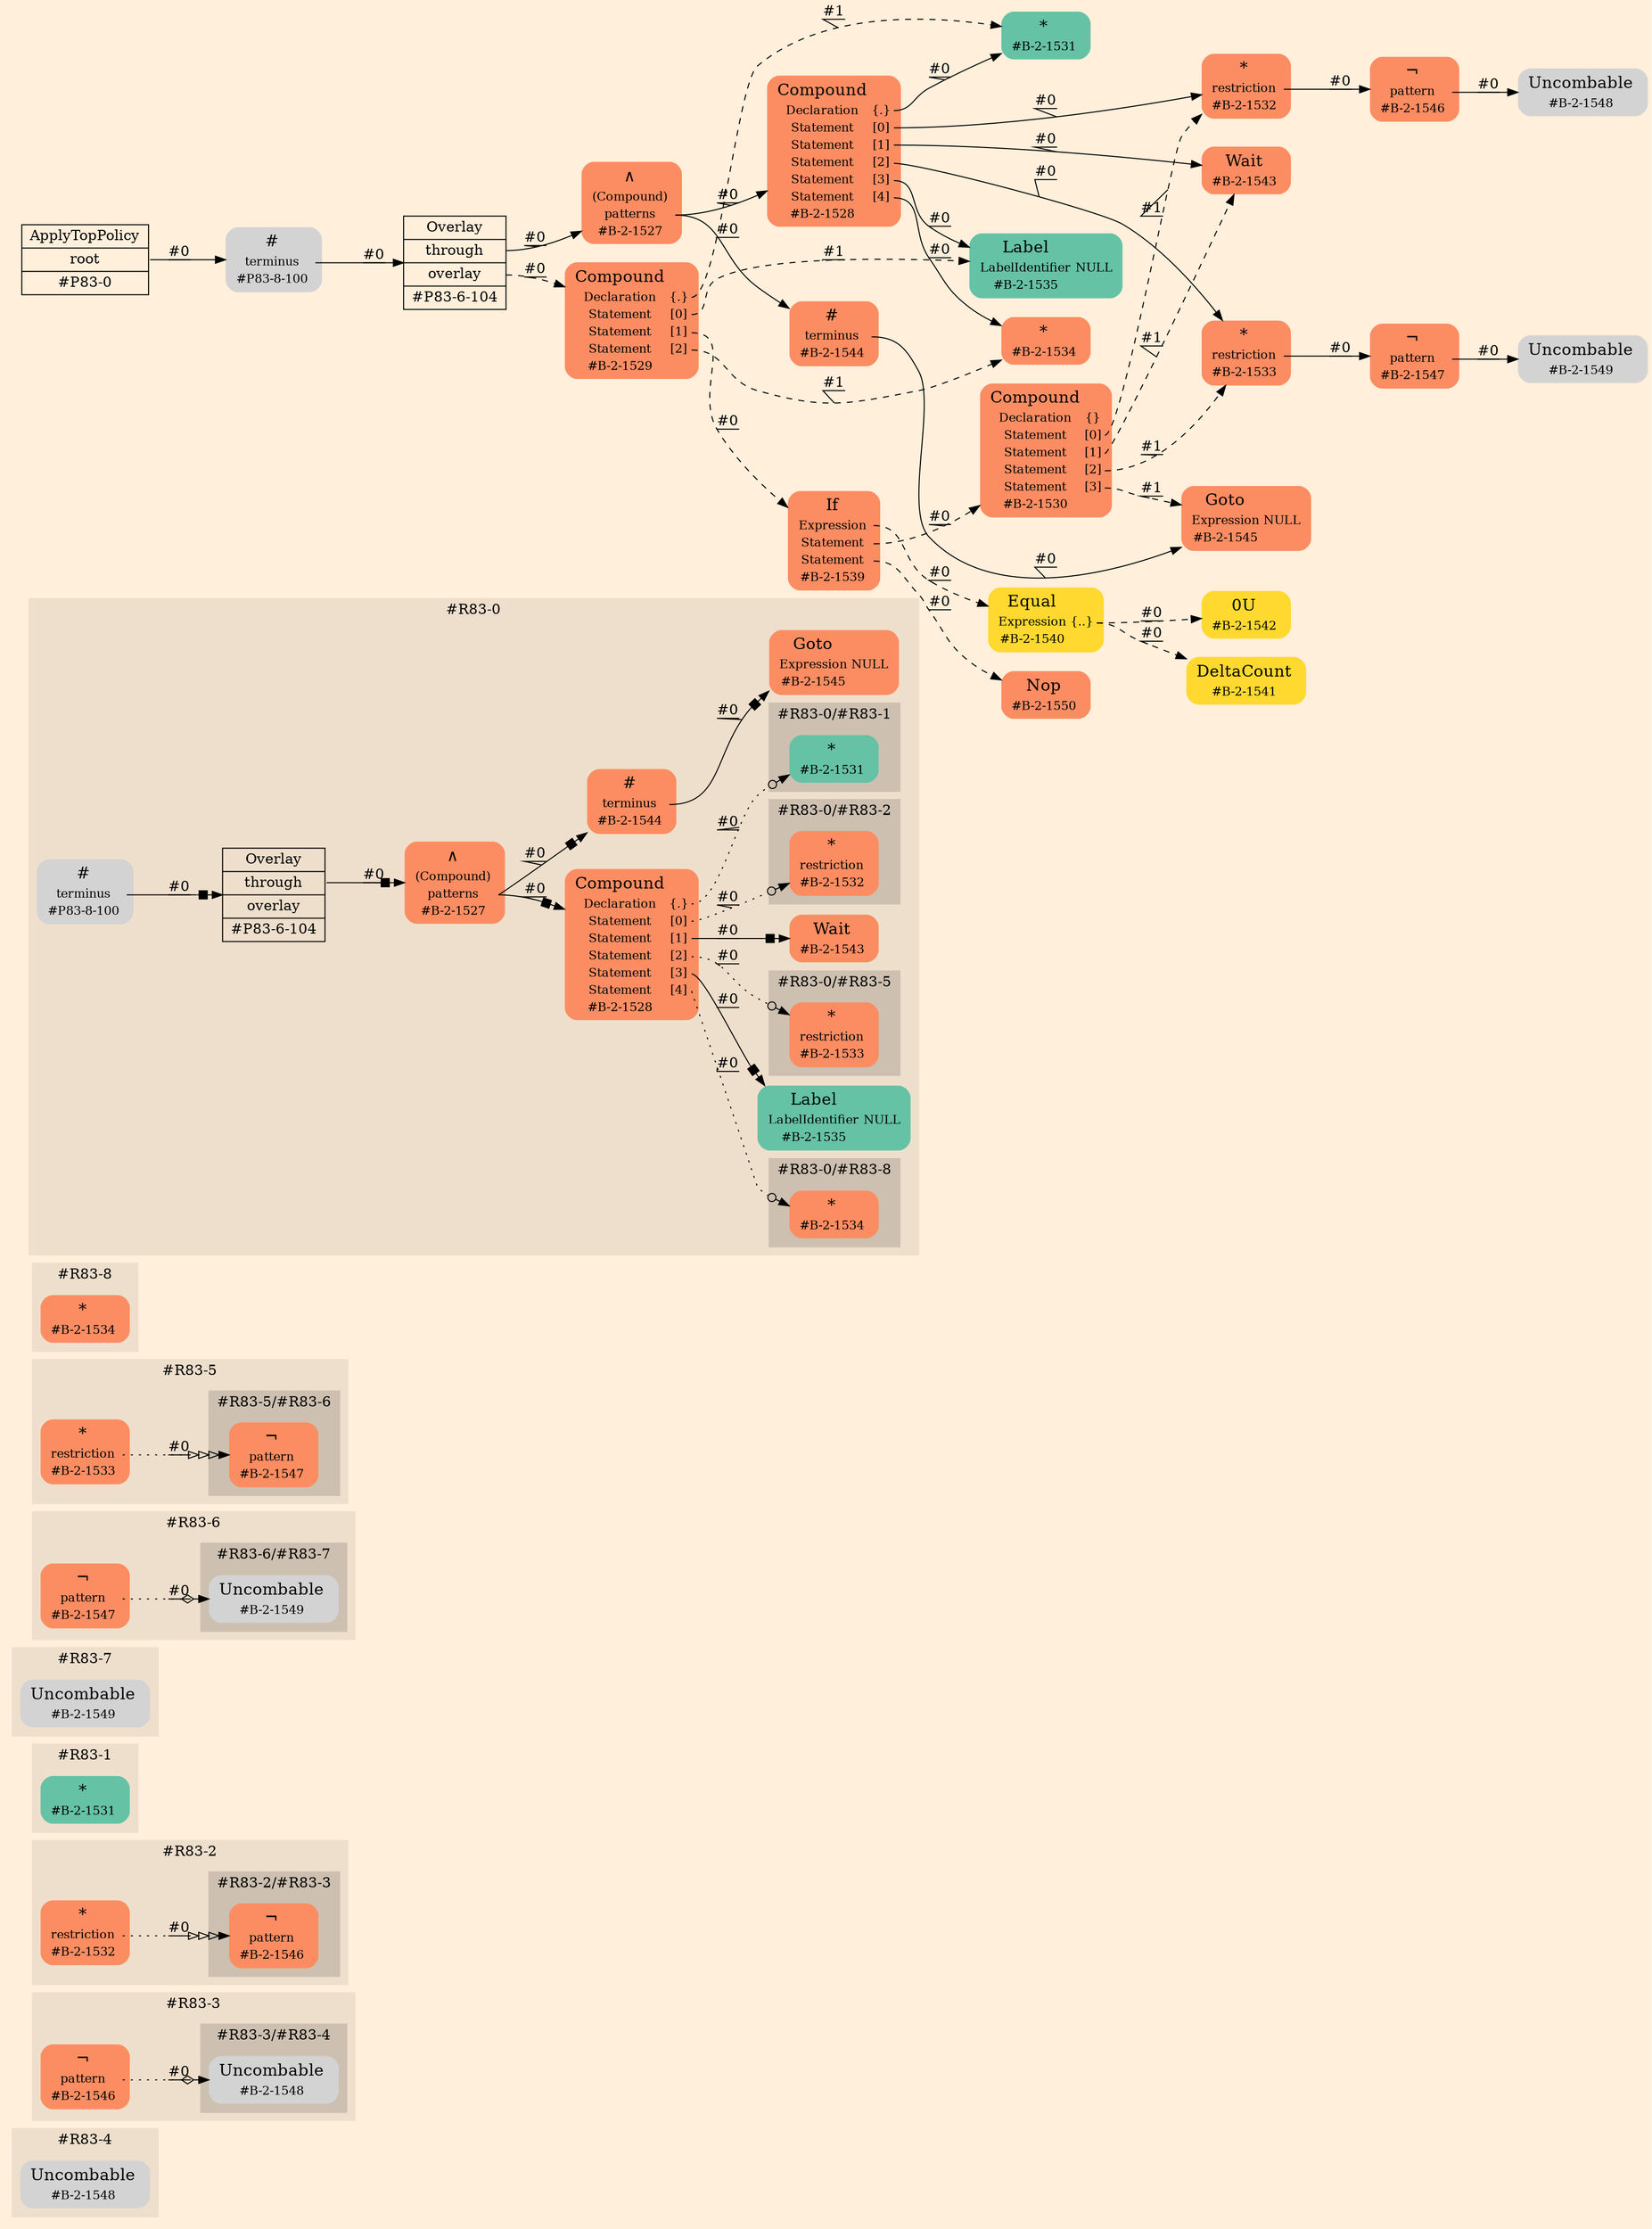 digraph Inferno {
graph [
    rankdir = "LR"
    bgcolor = antiquewhite1
    color = black
    fontcolor = black
];
node [
];
// -------------------- figure #R83-4 --------------------
subgraph "cluster#R83-4" {
    label = "#R83-4"
    style = "filled"
    color = antiquewhite2
    "#R83-4/#B-2-1548" [
        shape = "plaintext"
        label = <<TABLE BORDER="0" CELLBORDER="0" CELLSPACING="0">
         <TR><TD><FONT POINT-SIZE="16.0">Uncombable</FONT></TD><TD></TD></TR>
         <TR><TD>#B-2-1548</TD><TD PORT="port0"></TD></TR>
        </TABLE>>
        style = "rounded,filled"
        fontsize = "12"
    ];
    
}


// -------------------- figure #R83-3 --------------------
subgraph "cluster#R83-3" {
    label = "#R83-3"
    style = "filled"
    color = antiquewhite2
    "#R83-3/#B-2-1546" [
        shape = "plaintext"
        fillcolor = "/set28/2"
        label = <<TABLE BORDER="0" CELLBORDER="0" CELLSPACING="0">
         <TR><TD><FONT POINT-SIZE="16.0">¬</FONT></TD><TD></TD></TR>
         <TR><TD>pattern</TD><TD PORT="port0"></TD></TR>
         <TR><TD>#B-2-1546</TD><TD PORT="port1"></TD></TR>
        </TABLE>>
        style = "rounded,filled"
        fontsize = "12"
    ];
    
    subgraph "cluster#R83-3/#R83-4" {
        label = "#R83-3/#R83-4"
        style = "filled"
        color = antiquewhite3
        "#R83-3/#0/#B-2-1548" [
            shape = "plaintext"
            label = <<TABLE BORDER="0" CELLBORDER="0" CELLSPACING="0">
             <TR><TD><FONT POINT-SIZE="16.0">Uncombable</FONT></TD><TD></TD></TR>
             <TR><TD>#B-2-1548</TD><TD PORT="port0"></TD></TR>
            </TABLE>>
            style = "rounded,filled"
            fontsize = "12"
        ];
        
    }
    
}


// -------------------- figure #R83-2 --------------------
subgraph "cluster#R83-2" {
    label = "#R83-2"
    style = "filled"
    color = antiquewhite2
    "#R83-2/#B-2-1532" [
        shape = "plaintext"
        fillcolor = "/set28/2"
        label = <<TABLE BORDER="0" CELLBORDER="0" CELLSPACING="0">
         <TR><TD><FONT POINT-SIZE="16.0">*</FONT></TD><TD></TD></TR>
         <TR><TD>restriction</TD><TD PORT="port0"></TD></TR>
         <TR><TD>#B-2-1532</TD><TD PORT="port1"></TD></TR>
        </TABLE>>
        style = "rounded,filled"
        fontsize = "12"
    ];
    
    subgraph "cluster#R83-2/#R83-3" {
        label = "#R83-2/#R83-3"
        style = "filled"
        color = antiquewhite3
        "#R83-2/#0/#B-2-1546" [
            shape = "plaintext"
            fillcolor = "/set28/2"
            label = <<TABLE BORDER="0" CELLBORDER="0" CELLSPACING="0">
             <TR><TD><FONT POINT-SIZE="16.0">¬</FONT></TD><TD></TD></TR>
             <TR><TD>pattern</TD><TD PORT="port0"></TD></TR>
             <TR><TD>#B-2-1546</TD><TD PORT="port1"></TD></TR>
            </TABLE>>
            style = "rounded,filled"
            fontsize = "12"
        ];
        
    }
    
}


// -------------------- figure #R83-1 --------------------
subgraph "cluster#R83-1" {
    label = "#R83-1"
    style = "filled"
    color = antiquewhite2
    "#R83-1/#B-2-1531" [
        shape = "plaintext"
        fillcolor = "/set28/1"
        label = <<TABLE BORDER="0" CELLBORDER="0" CELLSPACING="0">
         <TR><TD><FONT POINT-SIZE="16.0">*</FONT></TD><TD></TD></TR>
         <TR><TD>#B-2-1531</TD><TD PORT="port0"></TD></TR>
        </TABLE>>
        style = "rounded,filled"
        fontsize = "12"
    ];
    
}


// -------------------- figure #R83-7 --------------------
subgraph "cluster#R83-7" {
    label = "#R83-7"
    style = "filled"
    color = antiquewhite2
    "#R83-7/#B-2-1549" [
        shape = "plaintext"
        label = <<TABLE BORDER="0" CELLBORDER="0" CELLSPACING="0">
         <TR><TD><FONT POINT-SIZE="16.0">Uncombable</FONT></TD><TD></TD></TR>
         <TR><TD>#B-2-1549</TD><TD PORT="port0"></TD></TR>
        </TABLE>>
        style = "rounded,filled"
        fontsize = "12"
    ];
    
}


// -------------------- figure #R83-6 --------------------
subgraph "cluster#R83-6" {
    label = "#R83-6"
    style = "filled"
    color = antiquewhite2
    "#R83-6/#B-2-1547" [
        shape = "plaintext"
        fillcolor = "/set28/2"
        label = <<TABLE BORDER="0" CELLBORDER="0" CELLSPACING="0">
         <TR><TD><FONT POINT-SIZE="16.0">¬</FONT></TD><TD></TD></TR>
         <TR><TD>pattern</TD><TD PORT="port0"></TD></TR>
         <TR><TD>#B-2-1547</TD><TD PORT="port1"></TD></TR>
        </TABLE>>
        style = "rounded,filled"
        fontsize = "12"
    ];
    
    subgraph "cluster#R83-6/#R83-7" {
        label = "#R83-6/#R83-7"
        style = "filled"
        color = antiquewhite3
        "#R83-6/#0/#B-2-1549" [
            shape = "plaintext"
            label = <<TABLE BORDER="0" CELLBORDER="0" CELLSPACING="0">
             <TR><TD><FONT POINT-SIZE="16.0">Uncombable</FONT></TD><TD></TD></TR>
             <TR><TD>#B-2-1549</TD><TD PORT="port0"></TD></TR>
            </TABLE>>
            style = "rounded,filled"
            fontsize = "12"
        ];
        
    }
    
}


// -------------------- figure #R83-5 --------------------
subgraph "cluster#R83-5" {
    label = "#R83-5"
    style = "filled"
    color = antiquewhite2
    "#R83-5/#B-2-1533" [
        shape = "plaintext"
        fillcolor = "/set28/2"
        label = <<TABLE BORDER="0" CELLBORDER="0" CELLSPACING="0">
         <TR><TD><FONT POINT-SIZE="16.0">*</FONT></TD><TD></TD></TR>
         <TR><TD>restriction</TD><TD PORT="port0"></TD></TR>
         <TR><TD>#B-2-1533</TD><TD PORT="port1"></TD></TR>
        </TABLE>>
        style = "rounded,filled"
        fontsize = "12"
    ];
    
    subgraph "cluster#R83-5/#R83-6" {
        label = "#R83-5/#R83-6"
        style = "filled"
        color = antiquewhite3
        "#R83-5/#0/#B-2-1547" [
            shape = "plaintext"
            fillcolor = "/set28/2"
            label = <<TABLE BORDER="0" CELLBORDER="0" CELLSPACING="0">
             <TR><TD><FONT POINT-SIZE="16.0">¬</FONT></TD><TD></TD></TR>
             <TR><TD>pattern</TD><TD PORT="port0"></TD></TR>
             <TR><TD>#B-2-1547</TD><TD PORT="port1"></TD></TR>
            </TABLE>>
            style = "rounded,filled"
            fontsize = "12"
        ];
        
    }
    
}


// -------------------- figure #R83-8 --------------------
subgraph "cluster#R83-8" {
    label = "#R83-8"
    style = "filled"
    color = antiquewhite2
    "#R83-8/#B-2-1534" [
        shape = "plaintext"
        fillcolor = "/set28/2"
        label = <<TABLE BORDER="0" CELLBORDER="0" CELLSPACING="0">
         <TR><TD><FONT POINT-SIZE="16.0">*</FONT></TD><TD></TD></TR>
         <TR><TD>#B-2-1534</TD><TD PORT="port0"></TD></TR>
        </TABLE>>
        style = "rounded,filled"
        fontsize = "12"
    ];
    
}


// -------------------- figure #R83-0 --------------------
subgraph "cluster#R83-0" {
    label = "#R83-0"
    style = "filled"
    color = antiquewhite2
    "#R83-0/#B-2-1543" [
        shape = "plaintext"
        fillcolor = "/set28/2"
        label = <<TABLE BORDER="0" CELLBORDER="0" CELLSPACING="0">
         <TR><TD><FONT POINT-SIZE="16.0">Wait</FONT></TD><TD></TD></TR>
         <TR><TD>#B-2-1543</TD><TD PORT="port0"></TD></TR>
        </TABLE>>
        style = "rounded,filled"
        fontsize = "12"
    ];
    
    "#R83-0/#B-2-1528" [
        shape = "plaintext"
        fillcolor = "/set28/2"
        label = <<TABLE BORDER="0" CELLBORDER="0" CELLSPACING="0">
         <TR><TD><FONT POINT-SIZE="16.0">Compound</FONT></TD><TD></TD></TR>
         <TR><TD>Declaration</TD><TD PORT="port0">{.}</TD></TR>
         <TR><TD>Statement</TD><TD PORT="port1">[0]</TD></TR>
         <TR><TD>Statement</TD><TD PORT="port2">[1]</TD></TR>
         <TR><TD>Statement</TD><TD PORT="port3">[2]</TD></TR>
         <TR><TD>Statement</TD><TD PORT="port4">[3]</TD></TR>
         <TR><TD>Statement</TD><TD PORT="port5">[4]</TD></TR>
         <TR><TD>#B-2-1528</TD><TD PORT="port6"></TD></TR>
        </TABLE>>
        style = "rounded,filled"
        fontsize = "12"
    ];
    
    "#R83-0/#B-2-1527" [
        shape = "plaintext"
        fillcolor = "/set28/2"
        label = <<TABLE BORDER="0" CELLBORDER="0" CELLSPACING="0">
         <TR><TD><FONT POINT-SIZE="16.0">∧</FONT></TD><TD></TD></TR>
         <TR><TD>(Compound)</TD><TD PORT="port0"></TD></TR>
         <TR><TD>patterns</TD><TD PORT="port1"></TD></TR>
         <TR><TD>#B-2-1527</TD><TD PORT="port2"></TD></TR>
        </TABLE>>
        style = "rounded,filled"
        fontsize = "12"
    ];
    
    "#R83-0/#B-2-1544" [
        shape = "plaintext"
        fillcolor = "/set28/2"
        label = <<TABLE BORDER="0" CELLBORDER="0" CELLSPACING="0">
         <TR><TD><FONT POINT-SIZE="16.0">#</FONT></TD><TD></TD></TR>
         <TR><TD>terminus</TD><TD PORT="port0"></TD></TR>
         <TR><TD>#B-2-1544</TD><TD PORT="port1"></TD></TR>
        </TABLE>>
        style = "rounded,filled"
        fontsize = "12"
    ];
    
    "#R83-0/#B-2-1545" [
        shape = "plaintext"
        fillcolor = "/set28/2"
        label = <<TABLE BORDER="0" CELLBORDER="0" CELLSPACING="0">
         <TR><TD><FONT POINT-SIZE="16.0">Goto</FONT></TD><TD></TD></TR>
         <TR><TD>Expression</TD><TD PORT="port0">NULL</TD></TR>
         <TR><TD>#B-2-1545</TD><TD PORT="port1"></TD></TR>
        </TABLE>>
        style = "rounded,filled"
        fontsize = "12"
    ];
    
    "#R83-0/#P83-8-100" [
        shape = "plaintext"
        label = <<TABLE BORDER="0" CELLBORDER="0" CELLSPACING="0">
         <TR><TD><FONT POINT-SIZE="16.0">#</FONT></TD><TD></TD></TR>
         <TR><TD>terminus</TD><TD PORT="port0"></TD></TR>
         <TR><TD>#P83-8-100</TD><TD PORT="port1"></TD></TR>
        </TABLE>>
        style = "rounded,filled"
        fontsize = "12"
    ];
    
    "#R83-0/#B-2-1535" [
        shape = "plaintext"
        fillcolor = "/set28/1"
        label = <<TABLE BORDER="0" CELLBORDER="0" CELLSPACING="0">
         <TR><TD><FONT POINT-SIZE="16.0">Label</FONT></TD><TD></TD></TR>
         <TR><TD>LabelIdentifier</TD><TD PORT="port0">NULL</TD></TR>
         <TR><TD>#B-2-1535</TD><TD PORT="port1"></TD></TR>
        </TABLE>>
        style = "rounded,filled"
        fontsize = "12"
    ];
    
    "#R83-0/#P83-6-104" [
        shape = "record"
        fillcolor = antiquewhite2
        label = "<fixed> Overlay | <port0> through | <port1> overlay | <port2> #P83-6-104"
        style = "filled"
        fontsize = "14"
        color = black
        fontcolor = black
    ];
    
    subgraph "cluster#R83-0/#R83-8" {
        label = "#R83-0/#R83-8"
        style = "filled"
        color = antiquewhite3
        "#R83-0/#0/#B-2-1534" [
            shape = "plaintext"
            fillcolor = "/set28/2"
            label = <<TABLE BORDER="0" CELLBORDER="0" CELLSPACING="0">
             <TR><TD><FONT POINT-SIZE="16.0">*</FONT></TD><TD></TD></TR>
             <TR><TD>#B-2-1534</TD><TD PORT="port0"></TD></TR>
            </TABLE>>
            style = "rounded,filled"
            fontsize = "12"
        ];
        
    }
    
    subgraph "cluster#R83-0/#R83-5" {
        label = "#R83-0/#R83-5"
        style = "filled"
        color = antiquewhite3
        "#R83-0/#0/#B-2-1533" [
            shape = "plaintext"
            fillcolor = "/set28/2"
            label = <<TABLE BORDER="0" CELLBORDER="0" CELLSPACING="0">
             <TR><TD><FONT POINT-SIZE="16.0">*</FONT></TD><TD></TD></TR>
             <TR><TD>restriction</TD><TD PORT="port0"></TD></TR>
             <TR><TD>#B-2-1533</TD><TD PORT="port1"></TD></TR>
            </TABLE>>
            style = "rounded,filled"
            fontsize = "12"
        ];
        
    }
    
    subgraph "cluster#R83-0/#R83-1" {
        label = "#R83-0/#R83-1"
        style = "filled"
        color = antiquewhite3
        "#R83-0/#0/#B-2-1531" [
            shape = "plaintext"
            fillcolor = "/set28/1"
            label = <<TABLE BORDER="0" CELLBORDER="0" CELLSPACING="0">
             <TR><TD><FONT POINT-SIZE="16.0">*</FONT></TD><TD></TD></TR>
             <TR><TD>#B-2-1531</TD><TD PORT="port0"></TD></TR>
            </TABLE>>
            style = "rounded,filled"
            fontsize = "12"
        ];
        
    }
    
    subgraph "cluster#R83-0/#R83-2" {
        label = "#R83-0/#R83-2"
        style = "filled"
        color = antiquewhite3
        "#R83-0/#0/#B-2-1532" [
            shape = "plaintext"
            fillcolor = "/set28/2"
            label = <<TABLE BORDER="0" CELLBORDER="0" CELLSPACING="0">
             <TR><TD><FONT POINT-SIZE="16.0">*</FONT></TD><TD></TD></TR>
             <TR><TD>restriction</TD><TD PORT="port0"></TD></TR>
             <TR><TD>#B-2-1532</TD><TD PORT="port1"></TD></TR>
            </TABLE>>
            style = "rounded,filled"
            fontsize = "12"
        ];
        
    }
    
}


// -------------------- transformation figure --------------------
"CR#P83-0" [
    shape = "record"
    fillcolor = antiquewhite1
    label = "<fixed> ApplyTopPolicy | <port0> root | <port1> #P83-0"
    style = "filled"
    fontsize = "14"
    color = black
    fontcolor = black
];

"#P83-8-100" [
    shape = "plaintext"
    label = <<TABLE BORDER="0" CELLBORDER="0" CELLSPACING="0">
     <TR><TD><FONT POINT-SIZE="16.0">#</FONT></TD><TD></TD></TR>
     <TR><TD>terminus</TD><TD PORT="port0"></TD></TR>
     <TR><TD>#P83-8-100</TD><TD PORT="port1"></TD></TR>
    </TABLE>>
    style = "rounded,filled"
    fontsize = "12"
];

"#P83-6-104" [
    shape = "record"
    fillcolor = antiquewhite1
    label = "<fixed> Overlay | <port0> through | <port1> overlay | <port2> #P83-6-104"
    style = "filled"
    fontsize = "14"
    color = black
    fontcolor = black
];

"#B-2-1527" [
    shape = "plaintext"
    fillcolor = "/set28/2"
    label = <<TABLE BORDER="0" CELLBORDER="0" CELLSPACING="0">
     <TR><TD><FONT POINT-SIZE="16.0">∧</FONT></TD><TD></TD></TR>
     <TR><TD>(Compound)</TD><TD PORT="port0"></TD></TR>
     <TR><TD>patterns</TD><TD PORT="port1"></TD></TR>
     <TR><TD>#B-2-1527</TD><TD PORT="port2"></TD></TR>
    </TABLE>>
    style = "rounded,filled"
    fontsize = "12"
];

"#B-2-1528" [
    shape = "plaintext"
    fillcolor = "/set28/2"
    label = <<TABLE BORDER="0" CELLBORDER="0" CELLSPACING="0">
     <TR><TD><FONT POINT-SIZE="16.0">Compound</FONT></TD><TD></TD></TR>
     <TR><TD>Declaration</TD><TD PORT="port0">{.}</TD></TR>
     <TR><TD>Statement</TD><TD PORT="port1">[0]</TD></TR>
     <TR><TD>Statement</TD><TD PORT="port2">[1]</TD></TR>
     <TR><TD>Statement</TD><TD PORT="port3">[2]</TD></TR>
     <TR><TD>Statement</TD><TD PORT="port4">[3]</TD></TR>
     <TR><TD>Statement</TD><TD PORT="port5">[4]</TD></TR>
     <TR><TD>#B-2-1528</TD><TD PORT="port6"></TD></TR>
    </TABLE>>
    style = "rounded,filled"
    fontsize = "12"
];

"#B-2-1531" [
    shape = "plaintext"
    fillcolor = "/set28/1"
    label = <<TABLE BORDER="0" CELLBORDER="0" CELLSPACING="0">
     <TR><TD><FONT POINT-SIZE="16.0">*</FONT></TD><TD></TD></TR>
     <TR><TD>#B-2-1531</TD><TD PORT="port0"></TD></TR>
    </TABLE>>
    style = "rounded,filled"
    fontsize = "12"
];

"#B-2-1532" [
    shape = "plaintext"
    fillcolor = "/set28/2"
    label = <<TABLE BORDER="0" CELLBORDER="0" CELLSPACING="0">
     <TR><TD><FONT POINT-SIZE="16.0">*</FONT></TD><TD></TD></TR>
     <TR><TD>restriction</TD><TD PORT="port0"></TD></TR>
     <TR><TD>#B-2-1532</TD><TD PORT="port1"></TD></TR>
    </TABLE>>
    style = "rounded,filled"
    fontsize = "12"
];

"#B-2-1546" [
    shape = "plaintext"
    fillcolor = "/set28/2"
    label = <<TABLE BORDER="0" CELLBORDER="0" CELLSPACING="0">
     <TR><TD><FONT POINT-SIZE="16.0">¬</FONT></TD><TD></TD></TR>
     <TR><TD>pattern</TD><TD PORT="port0"></TD></TR>
     <TR><TD>#B-2-1546</TD><TD PORT="port1"></TD></TR>
    </TABLE>>
    style = "rounded,filled"
    fontsize = "12"
];

"#B-2-1548" [
    shape = "plaintext"
    label = <<TABLE BORDER="0" CELLBORDER="0" CELLSPACING="0">
     <TR><TD><FONT POINT-SIZE="16.0">Uncombable</FONT></TD><TD></TD></TR>
     <TR><TD>#B-2-1548</TD><TD PORT="port0"></TD></TR>
    </TABLE>>
    style = "rounded,filled"
    fontsize = "12"
];

"#B-2-1543" [
    shape = "plaintext"
    fillcolor = "/set28/2"
    label = <<TABLE BORDER="0" CELLBORDER="0" CELLSPACING="0">
     <TR><TD><FONT POINT-SIZE="16.0">Wait</FONT></TD><TD></TD></TR>
     <TR><TD>#B-2-1543</TD><TD PORT="port0"></TD></TR>
    </TABLE>>
    style = "rounded,filled"
    fontsize = "12"
];

"#B-2-1533" [
    shape = "plaintext"
    fillcolor = "/set28/2"
    label = <<TABLE BORDER="0" CELLBORDER="0" CELLSPACING="0">
     <TR><TD><FONT POINT-SIZE="16.0">*</FONT></TD><TD></TD></TR>
     <TR><TD>restriction</TD><TD PORT="port0"></TD></TR>
     <TR><TD>#B-2-1533</TD><TD PORT="port1"></TD></TR>
    </TABLE>>
    style = "rounded,filled"
    fontsize = "12"
];

"#B-2-1547" [
    shape = "plaintext"
    fillcolor = "/set28/2"
    label = <<TABLE BORDER="0" CELLBORDER="0" CELLSPACING="0">
     <TR><TD><FONT POINT-SIZE="16.0">¬</FONT></TD><TD></TD></TR>
     <TR><TD>pattern</TD><TD PORT="port0"></TD></TR>
     <TR><TD>#B-2-1547</TD><TD PORT="port1"></TD></TR>
    </TABLE>>
    style = "rounded,filled"
    fontsize = "12"
];

"#B-2-1549" [
    shape = "plaintext"
    label = <<TABLE BORDER="0" CELLBORDER="0" CELLSPACING="0">
     <TR><TD><FONT POINT-SIZE="16.0">Uncombable</FONT></TD><TD></TD></TR>
     <TR><TD>#B-2-1549</TD><TD PORT="port0"></TD></TR>
    </TABLE>>
    style = "rounded,filled"
    fontsize = "12"
];

"#B-2-1535" [
    shape = "plaintext"
    fillcolor = "/set28/1"
    label = <<TABLE BORDER="0" CELLBORDER="0" CELLSPACING="0">
     <TR><TD><FONT POINT-SIZE="16.0">Label</FONT></TD><TD></TD></TR>
     <TR><TD>LabelIdentifier</TD><TD PORT="port0">NULL</TD></TR>
     <TR><TD>#B-2-1535</TD><TD PORT="port1"></TD></TR>
    </TABLE>>
    style = "rounded,filled"
    fontsize = "12"
];

"#B-2-1534" [
    shape = "plaintext"
    fillcolor = "/set28/2"
    label = <<TABLE BORDER="0" CELLBORDER="0" CELLSPACING="0">
     <TR><TD><FONT POINT-SIZE="16.0">*</FONT></TD><TD></TD></TR>
     <TR><TD>#B-2-1534</TD><TD PORT="port0"></TD></TR>
    </TABLE>>
    style = "rounded,filled"
    fontsize = "12"
];

"#B-2-1544" [
    shape = "plaintext"
    fillcolor = "/set28/2"
    label = <<TABLE BORDER="0" CELLBORDER="0" CELLSPACING="0">
     <TR><TD><FONT POINT-SIZE="16.0">#</FONT></TD><TD></TD></TR>
     <TR><TD>terminus</TD><TD PORT="port0"></TD></TR>
     <TR><TD>#B-2-1544</TD><TD PORT="port1"></TD></TR>
    </TABLE>>
    style = "rounded,filled"
    fontsize = "12"
];

"#B-2-1545" [
    shape = "plaintext"
    fillcolor = "/set28/2"
    label = <<TABLE BORDER="0" CELLBORDER="0" CELLSPACING="0">
     <TR><TD><FONT POINT-SIZE="16.0">Goto</FONT></TD><TD></TD></TR>
     <TR><TD>Expression</TD><TD PORT="port0">NULL</TD></TR>
     <TR><TD>#B-2-1545</TD><TD PORT="port1"></TD></TR>
    </TABLE>>
    style = "rounded,filled"
    fontsize = "12"
];

"#B-2-1529" [
    shape = "plaintext"
    fillcolor = "/set28/2"
    label = <<TABLE BORDER="0" CELLBORDER="0" CELLSPACING="0">
     <TR><TD><FONT POINT-SIZE="16.0">Compound</FONT></TD><TD></TD></TR>
     <TR><TD>Declaration</TD><TD PORT="port0">{.}</TD></TR>
     <TR><TD>Statement</TD><TD PORT="port1">[0]</TD></TR>
     <TR><TD>Statement</TD><TD PORT="port2">[1]</TD></TR>
     <TR><TD>Statement</TD><TD PORT="port3">[2]</TD></TR>
     <TR><TD>#B-2-1529</TD><TD PORT="port4"></TD></TR>
    </TABLE>>
    style = "rounded,filled"
    fontsize = "12"
];

"#B-2-1539" [
    shape = "plaintext"
    fillcolor = "/set28/2"
    label = <<TABLE BORDER="0" CELLBORDER="0" CELLSPACING="0">
     <TR><TD><FONT POINT-SIZE="16.0">If</FONT></TD><TD></TD></TR>
     <TR><TD>Expression</TD><TD PORT="port0"></TD></TR>
     <TR><TD>Statement</TD><TD PORT="port1"></TD></TR>
     <TR><TD>Statement</TD><TD PORT="port2"></TD></TR>
     <TR><TD>#B-2-1539</TD><TD PORT="port3"></TD></TR>
    </TABLE>>
    style = "rounded,filled"
    fontsize = "12"
];

"#B-2-1540" [
    shape = "plaintext"
    fillcolor = "/set28/6"
    label = <<TABLE BORDER="0" CELLBORDER="0" CELLSPACING="0">
     <TR><TD><FONT POINT-SIZE="16.0">Equal</FONT></TD><TD></TD></TR>
     <TR><TD>Expression</TD><TD PORT="port0">{..}</TD></TR>
     <TR><TD>#B-2-1540</TD><TD PORT="port1"></TD></TR>
    </TABLE>>
    style = "rounded,filled"
    fontsize = "12"
];

"#B-2-1541" [
    shape = "plaintext"
    fillcolor = "/set28/6"
    label = <<TABLE BORDER="0" CELLBORDER="0" CELLSPACING="0">
     <TR><TD><FONT POINT-SIZE="16.0">DeltaCount</FONT></TD><TD></TD></TR>
     <TR><TD>#B-2-1541</TD><TD PORT="port0"></TD></TR>
    </TABLE>>
    style = "rounded,filled"
    fontsize = "12"
];

"#B-2-1542" [
    shape = "plaintext"
    fillcolor = "/set28/6"
    label = <<TABLE BORDER="0" CELLBORDER="0" CELLSPACING="0">
     <TR><TD><FONT POINT-SIZE="16.0">0U</FONT></TD><TD></TD></TR>
     <TR><TD>#B-2-1542</TD><TD PORT="port0"></TD></TR>
    </TABLE>>
    style = "rounded,filled"
    fontsize = "12"
];

"#B-2-1530" [
    shape = "plaintext"
    fillcolor = "/set28/2"
    label = <<TABLE BORDER="0" CELLBORDER="0" CELLSPACING="0">
     <TR><TD><FONT POINT-SIZE="16.0">Compound</FONT></TD><TD></TD></TR>
     <TR><TD>Declaration</TD><TD PORT="port0">{}</TD></TR>
     <TR><TD>Statement</TD><TD PORT="port1">[0]</TD></TR>
     <TR><TD>Statement</TD><TD PORT="port2">[1]</TD></TR>
     <TR><TD>Statement</TD><TD PORT="port3">[2]</TD></TR>
     <TR><TD>Statement</TD><TD PORT="port4">[3]</TD></TR>
     <TR><TD>#B-2-1530</TD><TD PORT="port5"></TD></TR>
    </TABLE>>
    style = "rounded,filled"
    fontsize = "12"
];

"#B-2-1550" [
    shape = "plaintext"
    fillcolor = "/set28/2"
    label = <<TABLE BORDER="0" CELLBORDER="0" CELLSPACING="0">
     <TR><TD><FONT POINT-SIZE="16.0">Nop</FONT></TD><TD></TD></TR>
     <TR><TD>#B-2-1550</TD><TD PORT="port0"></TD></TR>
    </TABLE>>
    style = "rounded,filled"
    fontsize = "12"
];



// -------------------- links --------------------
// links for block CR#P83-0
"CR#P83-0":port0 -> "#P83-8-100" [
    style="solid"
    label = "#0"
    decorate = true
    color = black
    fontcolor = black
];

// links for block #P83-8-100
"#P83-8-100":port0 -> "#P83-6-104" [
    style="solid"
    label = "#0"
    decorate = true
    color = black
    fontcolor = black
];

// links for block #P83-6-104
"#P83-6-104":port0 -> "#B-2-1527" [
    style="solid"
    label = "#0"
    decorate = true
    color = black
    fontcolor = black
];

"#P83-6-104":port1 -> "#B-2-1529" [
    style="dashed"
    label = "#0"
    decorate = true
    color = black
    fontcolor = black
];

// links for block #B-2-1527
"#B-2-1527":port1 -> "#B-2-1528" [
    style="solid"
    label = "#0"
    decorate = true
    color = black
    fontcolor = black
];

"#B-2-1527":port1 -> "#B-2-1544" [
    style="solid"
    label = "#0"
    decorate = true
    color = black
    fontcolor = black
];

// links for block #B-2-1528
"#B-2-1528":port0 -> "#B-2-1531" [
    style="solid"
    label = "#0"
    decorate = true
    color = black
    fontcolor = black
];

"#B-2-1528":port1 -> "#B-2-1532" [
    style="solid"
    label = "#0"
    decorate = true
    color = black
    fontcolor = black
];

"#B-2-1528":port2 -> "#B-2-1543" [
    style="solid"
    label = "#0"
    decorate = true
    color = black
    fontcolor = black
];

"#B-2-1528":port3 -> "#B-2-1533" [
    style="solid"
    label = "#0"
    decorate = true
    color = black
    fontcolor = black
];

"#B-2-1528":port4 -> "#B-2-1535" [
    style="solid"
    label = "#0"
    decorate = true
    color = black
    fontcolor = black
];

"#B-2-1528":port5 -> "#B-2-1534" [
    style="solid"
    label = "#0"
    decorate = true
    color = black
    fontcolor = black
];

// links for block #B-2-1531
// links for block #B-2-1532
"#B-2-1532":port0 -> "#B-2-1546" [
    style="solid"
    label = "#0"
    decorate = true
    color = black
    fontcolor = black
];

// links for block #B-2-1546
"#B-2-1546":port0 -> "#B-2-1548" [
    style="solid"
    label = "#0"
    decorate = true
    color = black
    fontcolor = black
];

// links for block #B-2-1548
// links for block #B-2-1543
// links for block #B-2-1533
"#B-2-1533":port0 -> "#B-2-1547" [
    style="solid"
    label = "#0"
    decorate = true
    color = black
    fontcolor = black
];

// links for block #B-2-1547
"#B-2-1547":port0 -> "#B-2-1549" [
    style="solid"
    label = "#0"
    decorate = true
    color = black
    fontcolor = black
];

// links for block #B-2-1549
// links for block #B-2-1535
// links for block #B-2-1534
// links for block #B-2-1544
"#B-2-1544":port0 -> "#B-2-1545" [
    style="solid"
    label = "#0"
    decorate = true
    color = black
    fontcolor = black
];

// links for block #B-2-1545
// links for block #B-2-1529
"#B-2-1529":port0 -> "#B-2-1531" [
    style="dashed"
    label = "#1"
    decorate = true
    color = black
    fontcolor = black
];

"#B-2-1529":port1 -> "#B-2-1535" [
    style="dashed"
    label = "#1"
    decorate = true
    color = black
    fontcolor = black
];

"#B-2-1529":port2 -> "#B-2-1539" [
    style="dashed"
    label = "#0"
    decorate = true
    color = black
    fontcolor = black
];

"#B-2-1529":port3 -> "#B-2-1534" [
    style="dashed"
    label = "#1"
    decorate = true
    color = black
    fontcolor = black
];

// links for block #B-2-1539
"#B-2-1539":port0 -> "#B-2-1540" [
    style="dashed"
    label = "#0"
    decorate = true
    color = black
    fontcolor = black
];

"#B-2-1539":port1 -> "#B-2-1530" [
    style="dashed"
    label = "#0"
    decorate = true
    color = black
    fontcolor = black
];

"#B-2-1539":port2 -> "#B-2-1550" [
    style="dashed"
    label = "#0"
    decorate = true
    color = black
    fontcolor = black
];

// links for block #B-2-1540
"#B-2-1540":port0 -> "#B-2-1541" [
    style="dashed"
    label = "#0"
    decorate = true
    color = black
    fontcolor = black
];

"#B-2-1540":port0 -> "#B-2-1542" [
    style="dashed"
    label = "#0"
    decorate = true
    color = black
    fontcolor = black
];

// links for block #B-2-1541
// links for block #B-2-1542
// links for block #B-2-1530
"#B-2-1530":port1 -> "#B-2-1532" [
    style="dashed"
    label = "#1"
    decorate = true
    color = black
    fontcolor = black
];

"#B-2-1530":port2 -> "#B-2-1543" [
    style="dashed"
    label = "#1"
    decorate = true
    color = black
    fontcolor = black
];

"#B-2-1530":port3 -> "#B-2-1533" [
    style="dashed"
    label = "#1"
    decorate = true
    color = black
    fontcolor = black
];

"#B-2-1530":port4 -> "#B-2-1545" [
    style="dashed"
    label = "#1"
    decorate = true
    color = black
    fontcolor = black
];

// links for block #B-2-1550
// links for block #R83-0/#B-2-1543
// links for block #R83-0/#B-2-1528
"#R83-0/#B-2-1528":port0 -> "#R83-0/#0/#B-2-1531" [
    style="dotted"
    arrowhead="normalnoneodot"
    label = "#0"
    decorate = true
    color = black
    fontcolor = black
];

"#R83-0/#B-2-1528":port1 -> "#R83-0/#0/#B-2-1532" [
    style="dotted"
    arrowhead="normalnoneodot"
    label = "#0"
    decorate = true
    color = black
    fontcolor = black
];

"#R83-0/#B-2-1528":port2 -> "#R83-0/#B-2-1543" [
    style="solid"
    arrowhead="normalnonebox"
    label = "#0"
    decorate = true
    color = black
    fontcolor = black
];

"#R83-0/#B-2-1528":port3 -> "#R83-0/#0/#B-2-1533" [
    style="dotted"
    arrowhead="normalnoneodot"
    label = "#0"
    decorate = true
    color = black
    fontcolor = black
];

"#R83-0/#B-2-1528":port4 -> "#R83-0/#B-2-1535" [
    style="solid"
    arrowhead="normalnonebox"
    label = "#0"
    decorate = true
    color = black
    fontcolor = black
];

"#R83-0/#B-2-1528":port5 -> "#R83-0/#0/#B-2-1534" [
    style="dotted"
    arrowhead="normalnoneodot"
    label = "#0"
    decorate = true
    color = black
    fontcolor = black
];

// links for block #R83-0/#B-2-1527
"#R83-0/#B-2-1527":port1 -> "#R83-0/#B-2-1528" [
    style="solid"
    arrowhead="normalnonebox"
    label = "#0"
    decorate = true
    color = black
    fontcolor = black
];

"#R83-0/#B-2-1527":port1 -> "#R83-0/#B-2-1544" [
    style="solid"
    arrowhead="normalnonebox"
    label = "#0"
    decorate = true
    color = black
    fontcolor = black
];

// links for block #R83-0/#B-2-1544
"#R83-0/#B-2-1544":port0 -> "#R83-0/#B-2-1545" [
    style="solid"
    arrowhead="normalnonebox"
    label = "#0"
    decorate = true
    color = black
    fontcolor = black
];

// links for block #R83-0/#B-2-1545
// links for block #R83-0/#P83-8-100
"#R83-0/#P83-8-100":port0 -> "#R83-0/#P83-6-104" [
    style="solid"
    arrowhead="normalnonebox"
    label = "#0"
    decorate = true
    color = black
    fontcolor = black
];

// links for block #R83-0/#B-2-1535
// links for block #R83-0/#P83-6-104
"#R83-0/#P83-6-104":port0 -> "#R83-0/#B-2-1527" [
    style="solid"
    arrowhead="normalnonebox"
    label = "#0"
    decorate = true
    color = black
    fontcolor = black
];

// links for block #R83-0/#0/#B-2-1534
// links for block #R83-0/#0/#B-2-1533
// links for block #R83-0/#0/#B-2-1531
// links for block #R83-0/#0/#B-2-1532
// links for block #R83-8/#B-2-1534
// links for block #R83-5/#B-2-1533
"#R83-5/#B-2-1533":port0 -> "#R83-5/#0/#B-2-1547" [
    style="dotted"
    arrowhead="normalonormalonormalonormal"
    label = "#0"
    decorate = true
    color = black
    fontcolor = black
];

// links for block #R83-5/#0/#B-2-1547
// links for block #R83-6/#B-2-1547
"#R83-6/#B-2-1547":port0 -> "#R83-6/#0/#B-2-1549" [
    style="dotted"
    arrowhead="normalnoneodiamond"
    label = "#0"
    decorate = true
    color = black
    fontcolor = black
];

// links for block #R83-6/#0/#B-2-1549
// links for block #R83-7/#B-2-1549
// links for block #R83-1/#B-2-1531
// links for block #R83-2/#B-2-1532
"#R83-2/#B-2-1532":port0 -> "#R83-2/#0/#B-2-1546" [
    style="dotted"
    arrowhead="normalonormalonormalonormal"
    label = "#0"
    decorate = true
    color = black
    fontcolor = black
];

// links for block #R83-2/#0/#B-2-1546
// links for block #R83-3/#B-2-1546
"#R83-3/#B-2-1546":port0 -> "#R83-3/#0/#B-2-1548" [
    style="dotted"
    arrowhead="normalnoneodiamond"
    label = "#0"
    decorate = true
    color = black
    fontcolor = black
];

// links for block #R83-3/#0/#B-2-1548
// links for block #R83-4/#B-2-1548
}
